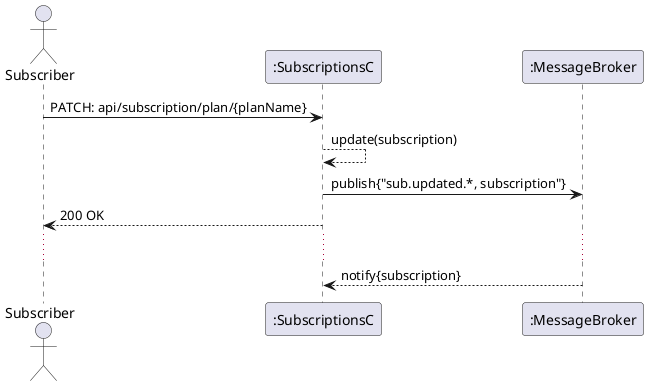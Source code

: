 @startuml
'https://plantuml.com/sequence-diagram


actor "Subscriber" as Subscriber
participant ":SubscriptionsC" as SubscriptionsC

participant ":MessageBroker" as MB

Subscriber -> SubscriptionsC: PATCH: api/subscription/plan/{planName}


SubscriptionsC --> SubscriptionsC: update(subscription)
SubscriptionsC -> MB: publish{"sub.updated.*, subscription"}

SubscriptionsC --> Subscriber: 200 OK
...
MB --> SubscriptionsC:notify{subscription}

@enduml
